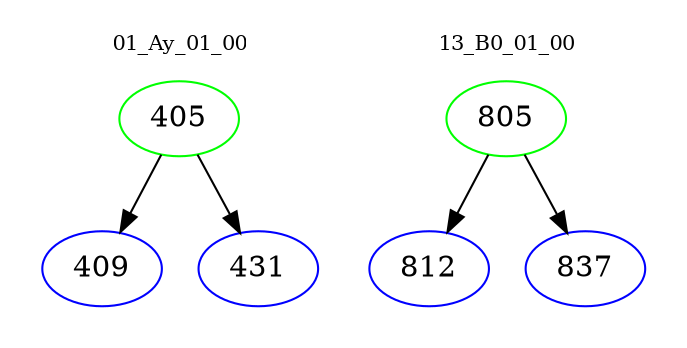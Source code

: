 digraph{
subgraph cluster_0 {
color = white
label = "01_Ay_01_00";
fontsize=10;
T0_405 [label="405", color="green"]
T0_405 -> T0_409 [color="black"]
T0_409 [label="409", color="blue"]
T0_405 -> T0_431 [color="black"]
T0_431 [label="431", color="blue"]
}
subgraph cluster_1 {
color = white
label = "13_B0_01_00";
fontsize=10;
T1_805 [label="805", color="green"]
T1_805 -> T1_812 [color="black"]
T1_812 [label="812", color="blue"]
T1_805 -> T1_837 [color="black"]
T1_837 [label="837", color="blue"]
}
}
